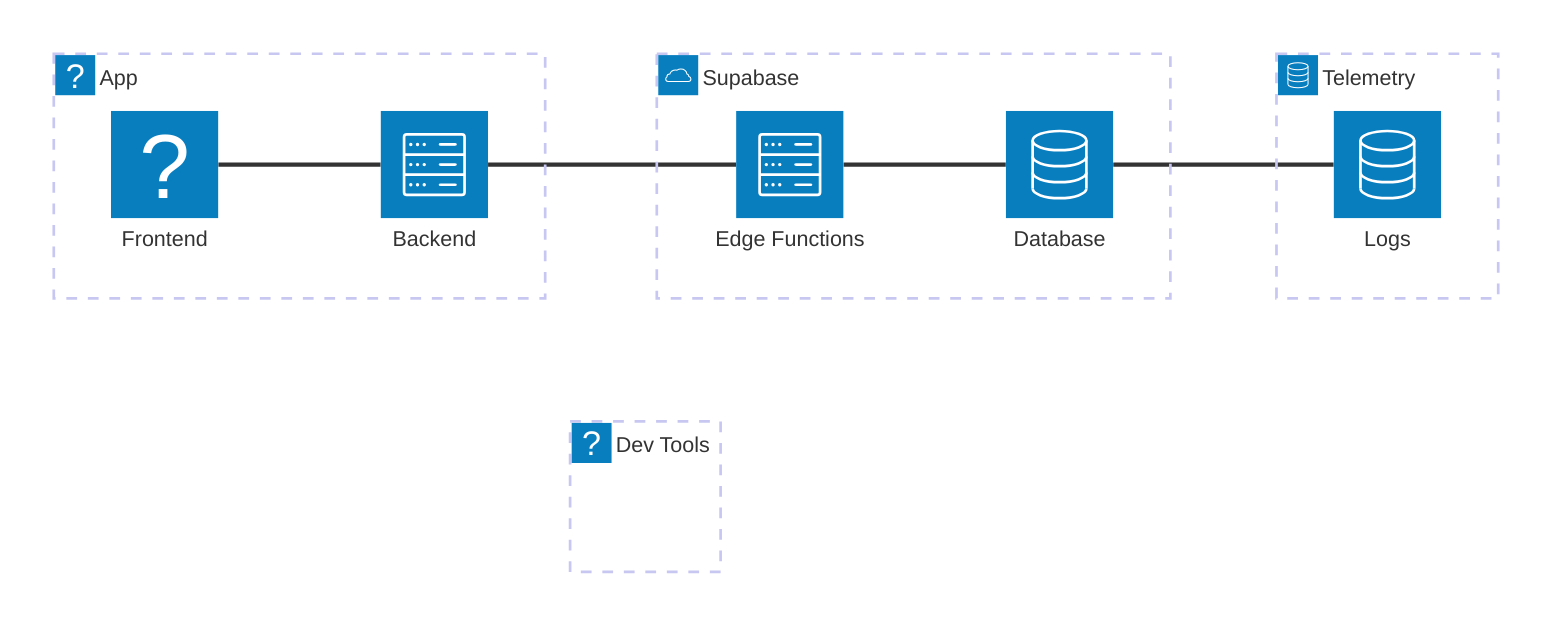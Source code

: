 ---
id: app-architecture
intent: App Architecture (architecture-beta, modular, grouped)
context: |
  architecture-beta diagram grouped by app, dev-tools, supabase, telemetry. Uses shared icon and theme settings. Modular and ready for automation.
---
architecture-beta
  group app(folder)[App]
  group devtools(folder)[Dev Tools]
  group supabase(cloud)[Supabase]
  group telemetry(database)[Telemetry]
  service frontend(app)[Frontend] in app
  service backend(server)[Backend] in app
  service edgefn(server)[Edge Functions] in supabase
  service db(database)[Database] in supabase
  service logs(database)[Logs] in telemetry
  frontend:R -- L:backend
  backend:R -- L:edgefn
  edgefn:R -- L:db
  db:R -- L:logs